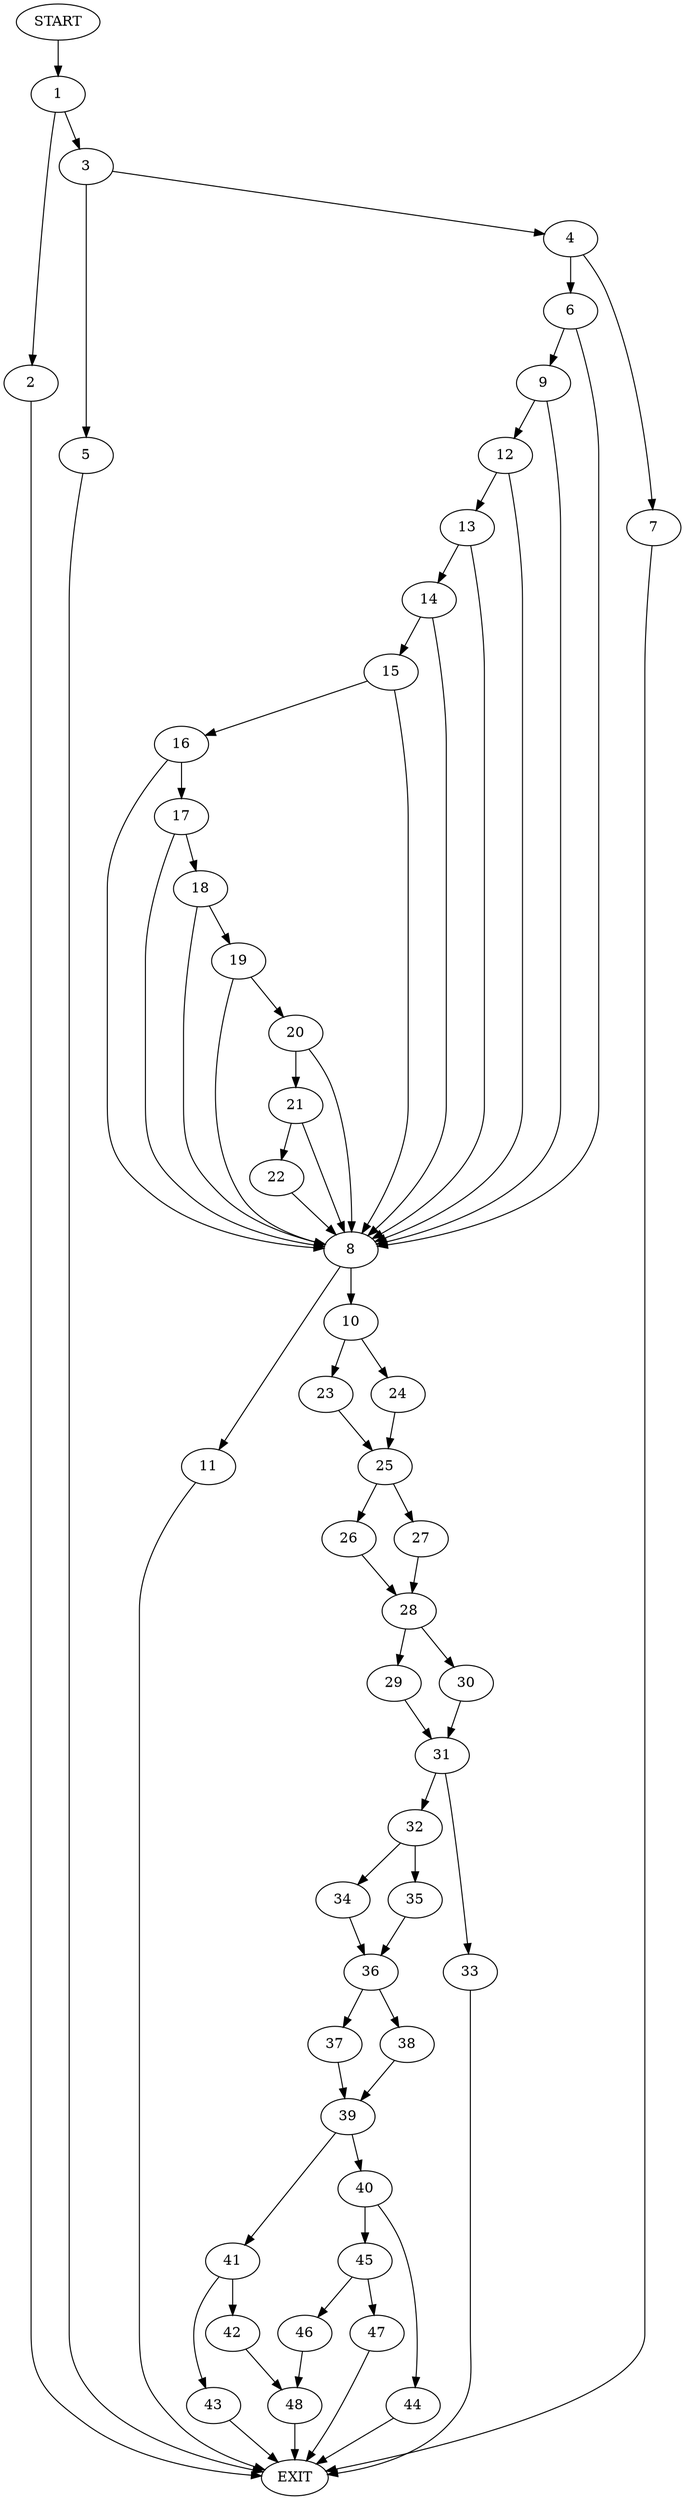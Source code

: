digraph {
0 [label="START"]
49 [label="EXIT"]
0 -> 1
1 -> 2
1 -> 3
3 -> 4
3 -> 5
2 -> 49
4 -> 6
4 -> 7
5 -> 49
7 -> 49
6 -> 8
6 -> 9
8 -> 10
8 -> 11
9 -> 8
9 -> 12
12 -> 13
12 -> 8
13 -> 8
13 -> 14
14 -> 15
14 -> 8
15 -> 16
15 -> 8
16 -> 8
16 -> 17
17 -> 18
17 -> 8
18 -> 19
18 -> 8
19 -> 20
19 -> 8
20 -> 21
20 -> 8
21 -> 8
21 -> 22
22 -> 8
10 -> 23
10 -> 24
11 -> 49
24 -> 25
23 -> 25
25 -> 26
25 -> 27
27 -> 28
26 -> 28
28 -> 29
28 -> 30
30 -> 31
29 -> 31
31 -> 32
31 -> 33
33 -> 49
32 -> 34
32 -> 35
34 -> 36
35 -> 36
36 -> 37
36 -> 38
37 -> 39
38 -> 39
39 -> 40
39 -> 41
41 -> 42
41 -> 43
40 -> 44
40 -> 45
44 -> 49
45 -> 46
45 -> 47
46 -> 48
47 -> 49
48 -> 49
42 -> 48
43 -> 49
}

